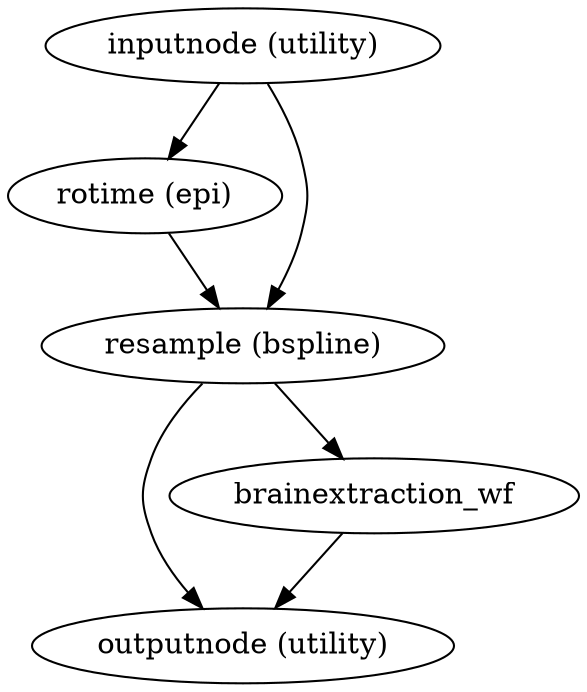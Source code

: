 strict digraph  {
"inputnode (utility)";
"rotime (epi)";
"resample (bspline)";
"outputnode (utility)";
brainextraction_wf;
"inputnode (utility)" -> "rotime (epi)";
"inputnode (utility)" -> "resample (bspline)";
"rotime (epi)" -> "resample (bspline)";
"resample (bspline)" -> "outputnode (utility)";
"resample (bspline)" -> brainextraction_wf;
brainextraction_wf -> "outputnode (utility)";
}
